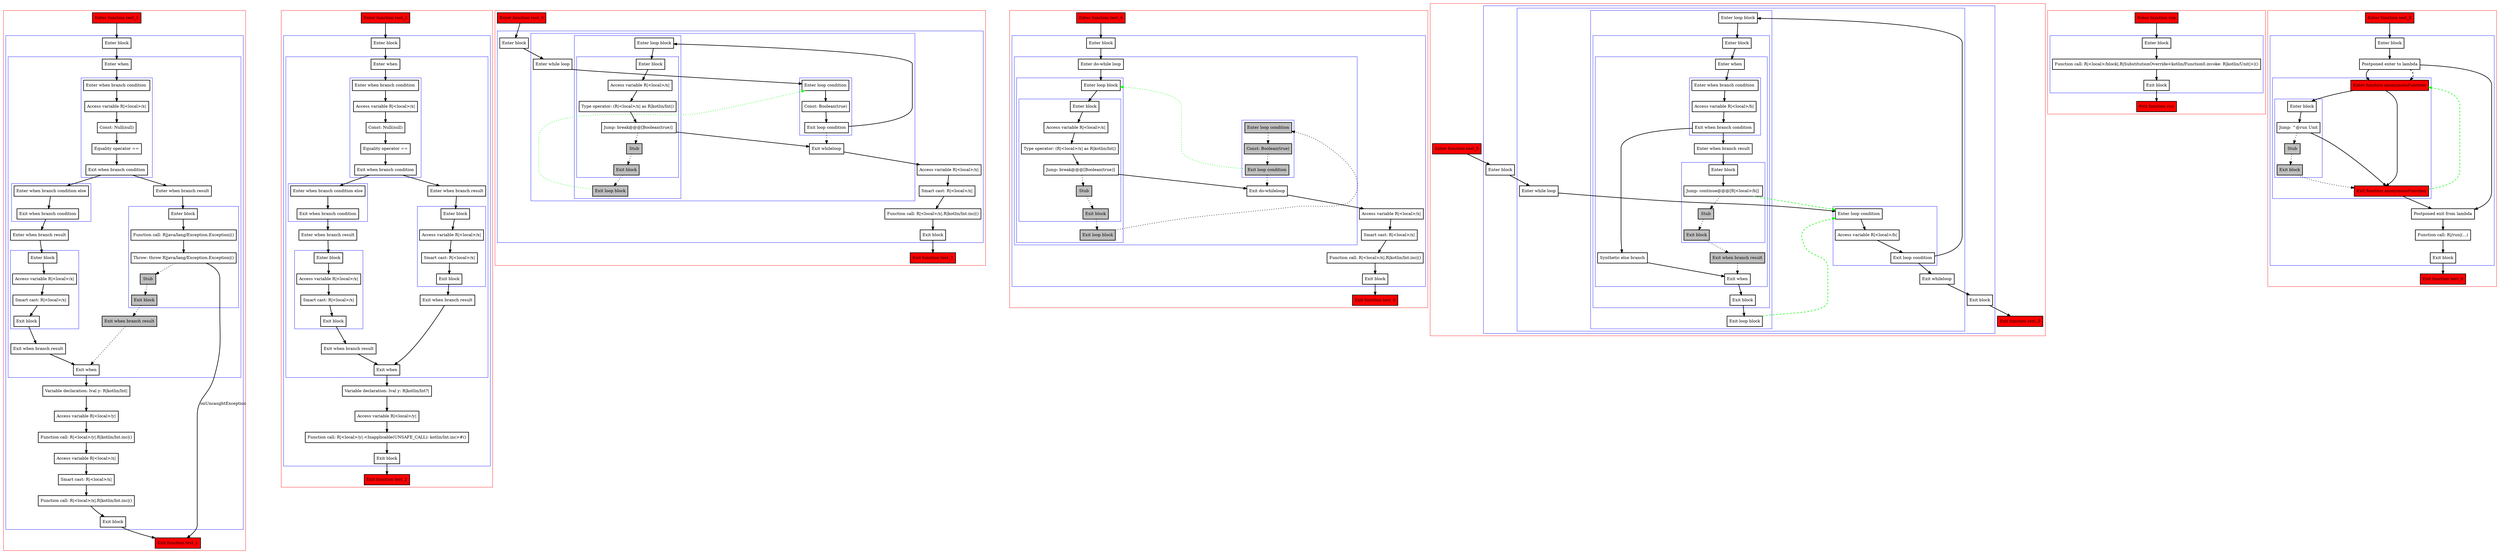 digraph jumps_kt {
    graph [nodesep=3]
    node [shape=box penwidth=2]
    edge [penwidth=2]

    subgraph cluster_0 {
        color=red
        0 [label="Enter function test_1" style="filled" fillcolor=red];
        subgraph cluster_1 {
            color=blue
            1 [label="Enter block"];
            subgraph cluster_2 {
                color=blue
                2 [label="Enter when"];
                subgraph cluster_3 {
                    color=blue
                    3 [label="Enter when branch condition "];
                    4 [label="Access variable R|<local>/x|"];
                    5 [label="Const: Null(null)"];
                    6 [label="Equality operator =="];
                    7 [label="Exit when branch condition"];
                }
                subgraph cluster_4 {
                    color=blue
                    8 [label="Enter when branch condition else"];
                    9 [label="Exit when branch condition"];
                }
                10 [label="Enter when branch result"];
                subgraph cluster_5 {
                    color=blue
                    11 [label="Enter block"];
                    12 [label="Access variable R|<local>/x|"];
                    13 [label="Smart cast: R|<local>/x|"];
                    14 [label="Exit block"];
                }
                15 [label="Exit when branch result"];
                16 [label="Enter when branch result"];
                subgraph cluster_6 {
                    color=blue
                    17 [label="Enter block"];
                    18 [label="Function call: R|java/lang/Exception.Exception|()"];
                    19 [label="Throw: throw R|java/lang/Exception.Exception|()"];
                    20 [label="Stub" style="filled" fillcolor=gray];
                    21 [label="Exit block" style="filled" fillcolor=gray];
                }
                22 [label="Exit when branch result" style="filled" fillcolor=gray];
                23 [label="Exit when"];
            }
            24 [label="Variable declaration: lval y: R|kotlin/Int|"];
            25 [label="Access variable R|<local>/y|"];
            26 [label="Function call: R|<local>/y|.R|kotlin/Int.inc|()"];
            27 [label="Access variable R|<local>/x|"];
            28 [label="Smart cast: R|<local>/x|"];
            29 [label="Function call: R|<local>/x|.R|kotlin/Int.inc|()"];
            30 [label="Exit block"];
        }
        31 [label="Exit function test_1" style="filled" fillcolor=red];
    }
    0 -> {1};
    1 -> {2};
    2 -> {3};
    3 -> {4};
    4 -> {5};
    5 -> {6};
    6 -> {7};
    7 -> {16 8};
    8 -> {9};
    9 -> {10};
    10 -> {11};
    11 -> {12};
    12 -> {13};
    13 -> {14};
    14 -> {15};
    15 -> {23};
    16 -> {17};
    17 -> {18};
    18 -> {19};
    19 -> {31}    [label=onUncaughtException];
    19 -> {20} [style=dotted];
    20 -> {21} [style=dotted];
    21 -> {22} [style=dotted];
    22 -> {23} [style=dotted];
    23 -> {24};
    24 -> {25};
    25 -> {26};
    26 -> {27};
    27 -> {28};
    28 -> {29};
    29 -> {30};
    30 -> {31};

    subgraph cluster_7 {
        color=red
        32 [label="Enter function test_2" style="filled" fillcolor=red];
        subgraph cluster_8 {
            color=blue
            33 [label="Enter block"];
            subgraph cluster_9 {
                color=blue
                34 [label="Enter when"];
                subgraph cluster_10 {
                    color=blue
                    35 [label="Enter when branch condition "];
                    36 [label="Access variable R|<local>/x|"];
                    37 [label="Const: Null(null)"];
                    38 [label="Equality operator =="];
                    39 [label="Exit when branch condition"];
                }
                subgraph cluster_11 {
                    color=blue
                    40 [label="Enter when branch condition else"];
                    41 [label="Exit when branch condition"];
                }
                42 [label="Enter when branch result"];
                subgraph cluster_12 {
                    color=blue
                    43 [label="Enter block"];
                    44 [label="Access variable R|<local>/x|"];
                    45 [label="Smart cast: R|<local>/x|"];
                    46 [label="Exit block"];
                }
                47 [label="Exit when branch result"];
                48 [label="Enter when branch result"];
                subgraph cluster_13 {
                    color=blue
                    49 [label="Enter block"];
                    50 [label="Access variable R|<local>/x|"];
                    51 [label="Smart cast: R|<local>/x|"];
                    52 [label="Exit block"];
                }
                53 [label="Exit when branch result"];
                54 [label="Exit when"];
            }
            55 [label="Variable declaration: lval y: R|kotlin/Int?|"];
            56 [label="Access variable R|<local>/y|"];
            57 [label="Function call: R|<local>/y|.<Inapplicable(UNSAFE_CALL): kotlin/Int.inc>#()"];
            58 [label="Exit block"];
        }
        59 [label="Exit function test_2" style="filled" fillcolor=red];
    }
    32 -> {33};
    33 -> {34};
    34 -> {35};
    35 -> {36};
    36 -> {37};
    37 -> {38};
    38 -> {39};
    39 -> {48 40};
    40 -> {41};
    41 -> {42};
    42 -> {43};
    43 -> {44};
    44 -> {45};
    45 -> {46};
    46 -> {47};
    47 -> {54};
    48 -> {49};
    49 -> {50};
    50 -> {51};
    51 -> {52};
    52 -> {53};
    53 -> {54};
    54 -> {55};
    55 -> {56};
    56 -> {57};
    57 -> {58};
    58 -> {59};

    subgraph cluster_14 {
        color=red
        60 [label="Enter function test_3" style="filled" fillcolor=red];
        subgraph cluster_15 {
            color=blue
            61 [label="Enter block"];
            subgraph cluster_16 {
                color=blue
                62 [label="Enter while loop"];
                subgraph cluster_17 {
                    color=blue
                    63 [label="Enter loop condition"];
                    64 [label="Const: Boolean(true)"];
                    65 [label="Exit loop condition"];
                }
                subgraph cluster_18 {
                    color=blue
                    66 [label="Enter loop block"];
                    subgraph cluster_19 {
                        color=blue
                        67 [label="Enter block"];
                        68 [label="Access variable R|<local>/x|"];
                        69 [label="Type operator: (R|<local>/x| as R|kotlin/Int|)"];
                        70 [label="Jump: break@@@[Boolean(true)] "];
                        71 [label="Stub" style="filled" fillcolor=gray];
                        72 [label="Exit block" style="filled" fillcolor=gray];
                    }
                    73 [label="Exit loop block" style="filled" fillcolor=gray];
                }
                74 [label="Exit whileloop"];
            }
            75 [label="Access variable R|<local>/x|"];
            76 [label="Smart cast: R|<local>/x|"];
            77 [label="Function call: R|<local>/x|.R|kotlin/Int.inc|()"];
            78 [label="Exit block"];
        }
        79 [label="Exit function test_3" style="filled" fillcolor=red];
    }
    60 -> {61};
    61 -> {62};
    62 -> {63};
    63 -> {64};
    64 -> {65};
    65 -> {66};
    65 -> {74} [style=dotted];
    66 -> {67};
    67 -> {68};
    68 -> {69};
    69 -> {70};
    70 -> {74};
    70 -> {71} [style=dotted];
    71 -> {72} [style=dotted];
    72 -> {73} [style=dotted];
    73 -> {63} [color=green style=dotted];
    74 -> {75};
    75 -> {76};
    76 -> {77};
    77 -> {78};
    78 -> {79};

    subgraph cluster_20 {
        color=red
        80 [label="Enter function test_4" style="filled" fillcolor=red];
        subgraph cluster_21 {
            color=blue
            81 [label="Enter block"];
            subgraph cluster_22 {
                color=blue
                82 [label="Enter do-while loop"];
                subgraph cluster_23 {
                    color=blue
                    83 [label="Enter loop block"];
                    subgraph cluster_24 {
                        color=blue
                        84 [label="Enter block"];
                        85 [label="Access variable R|<local>/x|"];
                        86 [label="Type operator: (R|<local>/x| as R|kotlin/Int|)"];
                        87 [label="Jump: break@@@[Boolean(true)] "];
                        88 [label="Stub" style="filled" fillcolor=gray];
                        89 [label="Exit block" style="filled" fillcolor=gray];
                    }
                    90 [label="Exit loop block" style="filled" fillcolor=gray];
                }
                subgraph cluster_25 {
                    color=blue
                    91 [label="Enter loop condition" style="filled" fillcolor=gray];
                    92 [label="Const: Boolean(true)" style="filled" fillcolor=gray];
                    93 [label="Exit loop condition" style="filled" fillcolor=gray];
                }
                94 [label="Exit do-whileloop"];
            }
            95 [label="Access variable R|<local>/x|"];
            96 [label="Smart cast: R|<local>/x|"];
            97 [label="Function call: R|<local>/x|.R|kotlin/Int.inc|()"];
            98 [label="Exit block"];
        }
        99 [label="Exit function test_4" style="filled" fillcolor=red];
    }
    80 -> {81};
    81 -> {82};
    82 -> {83};
    83 -> {84};
    84 -> {85};
    85 -> {86};
    86 -> {87};
    87 -> {94};
    87 -> {88} [style=dotted];
    88 -> {89} [style=dotted];
    89 -> {90} [style=dotted];
    90 -> {91} [style=dotted];
    91 -> {92} [style=dotted];
    92 -> {93} [style=dotted];
    93 -> {94} [style=dotted];
    93 -> {83} [color=green style=dotted];
    94 -> {95};
    95 -> {96};
    96 -> {97};
    97 -> {98};
    98 -> {99};

    subgraph cluster_26 {
        color=red
        100 [label="Enter function test_5" style="filled" fillcolor=red];
        subgraph cluster_27 {
            color=blue
            101 [label="Enter block"];
            subgraph cluster_28 {
                color=blue
                102 [label="Enter while loop"];
                subgraph cluster_29 {
                    color=blue
                    103 [label="Enter loop condition"];
                    104 [label="Access variable R|<local>/b|"];
                    105 [label="Exit loop condition"];
                }
                subgraph cluster_30 {
                    color=blue
                    106 [label="Enter loop block"];
                    subgraph cluster_31 {
                        color=blue
                        107 [label="Enter block"];
                        subgraph cluster_32 {
                            color=blue
                            108 [label="Enter when"];
                            subgraph cluster_33 {
                                color=blue
                                109 [label="Enter when branch condition "];
                                110 [label="Access variable R|<local>/b|"];
                                111 [label="Exit when branch condition"];
                            }
                            112 [label="Synthetic else branch"];
                            113 [label="Enter when branch result"];
                            subgraph cluster_34 {
                                color=blue
                                114 [label="Enter block"];
                                115 [label="Jump: continue@@@[R|<local>/b|] "];
                                116 [label="Stub" style="filled" fillcolor=gray];
                                117 [label="Exit block" style="filled" fillcolor=gray];
                            }
                            118 [label="Exit when branch result" style="filled" fillcolor=gray];
                            119 [label="Exit when"];
                        }
                        120 [label="Exit block"];
                    }
                    121 [label="Exit loop block"];
                }
                122 [label="Exit whileloop"];
            }
            123 [label="Exit block"];
        }
        124 [label="Exit function test_5" style="filled" fillcolor=red];
    }
    100 -> {101};
    101 -> {102};
    102 -> {103};
    103 -> {104};
    104 -> {105};
    105 -> {122 106};
    106 -> {107};
    107 -> {108};
    108 -> {109};
    109 -> {110};
    110 -> {111};
    111 -> {113 112};
    112 -> {119};
    113 -> {114};
    114 -> {115};
    115 -> {116} [style=dotted];
    115 -> {103} [color=green style=dashed];
    116 -> {117} [style=dotted];
    117 -> {118} [style=dotted];
    118 -> {119} [style=dotted];
    119 -> {120};
    120 -> {121};
    121 -> {103} [color=green style=dashed];
    122 -> {123};
    123 -> {124};

    subgraph cluster_35 {
        color=red
        125 [label="Enter function run" style="filled" fillcolor=red];
        subgraph cluster_36 {
            color=blue
            126 [label="Enter block"];
            127 [label="Function call: R|<local>/block|.R|SubstitutionOverride<kotlin/Function0.invoke: R|kotlin/Unit|>|()"];
            128 [label="Exit block"];
        }
        129 [label="Exit function run" style="filled" fillcolor=red];
    }
    125 -> {126};
    126 -> {127};
    127 -> {128};
    128 -> {129};

    subgraph cluster_37 {
        color=red
        130 [label="Enter function test_6" style="filled" fillcolor=red];
        subgraph cluster_38 {
            color=blue
            131 [label="Enter block"];
            132 [label="Postponed enter to lambda"];
            subgraph cluster_39 {
                color=blue
                137 [label="Enter function anonymousFunction" style="filled" fillcolor=red];
                subgraph cluster_40 {
                    color=blue
                    138 [label="Enter block"];
                    139 [label="Jump: ^@run Unit"];
                    140 [label="Stub" style="filled" fillcolor=gray];
                    141 [label="Exit block" style="filled" fillcolor=gray];
                }
                142 [label="Exit function anonymousFunction" style="filled" fillcolor=red];
            }
            133 [label="Postponed exit from lambda"];
            134 [label="Function call: R|/run|(...)"];
            135 [label="Exit block"];
        }
        136 [label="Exit function test_6" style="filled" fillcolor=red];
    }
    130 -> {131};
    131 -> {132};
    132 -> {133 137};
    132 -> {137} [style=dashed];
    133 -> {134};
    134 -> {135};
    135 -> {136};
    137 -> {142 138};
    138 -> {139};
    139 -> {142};
    139 -> {140} [style=dotted];
    140 -> {141} [style=dotted];
    141 -> {142} [style=dotted];
    142 -> {133};
    142 -> {137} [color=green style=dashed];

}
